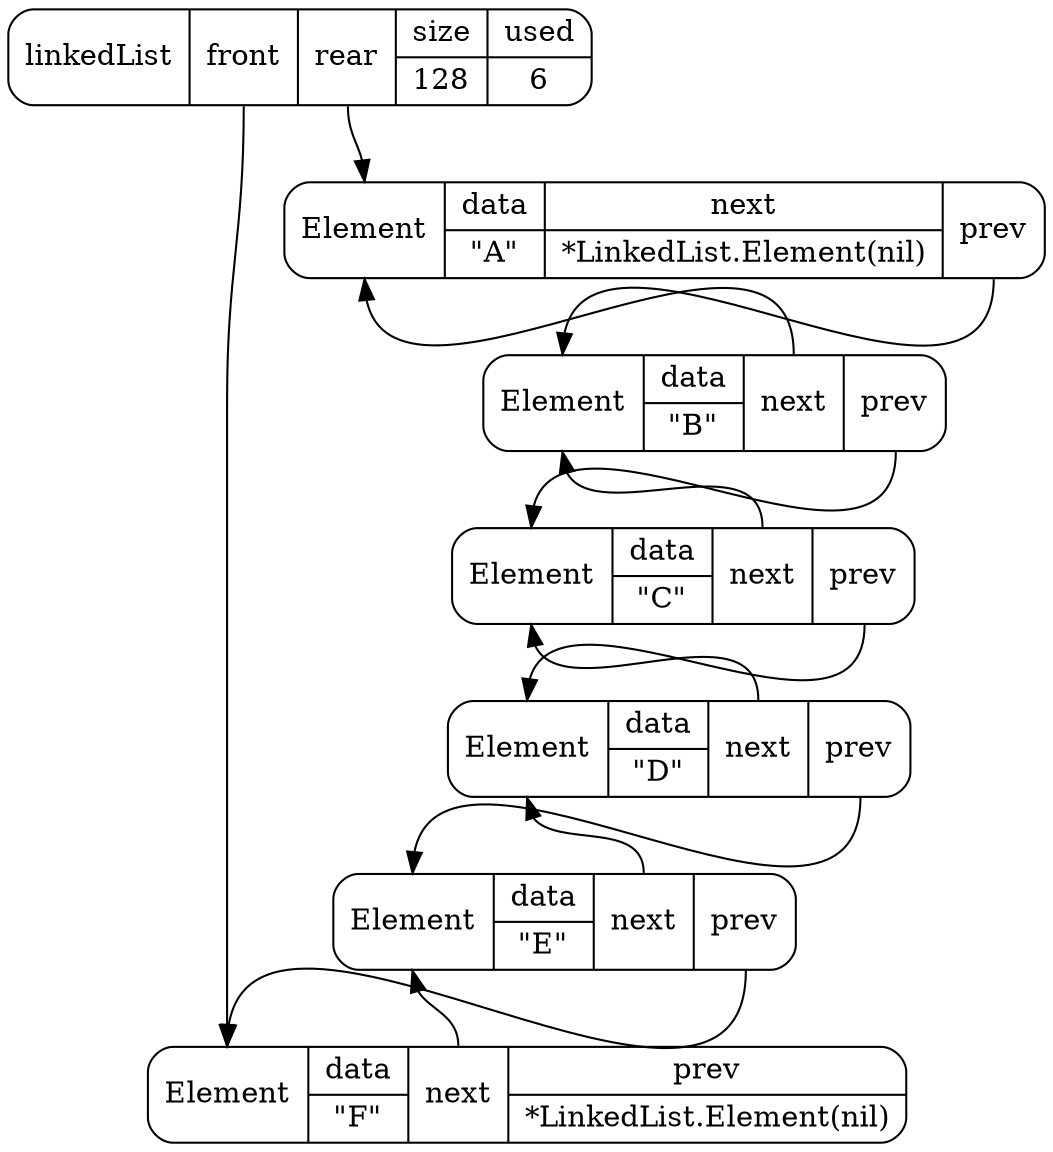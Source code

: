 digraph structs {
  node [shape=Mrecord];
  7 [label="<name> Element |{<f0> data | \"A\"} |{<f1> next | *LinkedList.Element(nil)} |<f2> prev "];
  7:f2 -> 6:name;
  6 [label="<name> Element |{<f0> data | \"B\"} |<f1> next|<f2> prev "];
  6:f1 -> 7:name;
  6:f2 -> 5:name;
  5 [label="<name> Element |{<f0> data | \"C\"} |<f1> next|<f2> prev "];
  5:f1 -> 6:name;
  5:f2 -> 4:name;
  4 [label="<name> Element |{<f0> data | \"D\"} |<f1> next|<f2> prev "];
  4:f1 -> 5:name;
  4:f2 -> 3:name;
  3 [label="<name> Element |{<f0> data | \"E\"} |<f1> next|<f2> prev "];
  3:f1 -> 4:name;
  3:f2 -> 2:name;
  2 [label="<name> Element |{<f0> data | \"F\"} |<f1> next|{<f2> prev | *LinkedList.Element(nil)}  "];
  2:f1 -> 3:name;
  1 [label="<name> linkedList |<f0> front|<f1> rear|{<f2> size | 128} |{<f3> used | 6}  "];
  1:f0 -> 2:name;
  1:f1 -> 7:name;
}
